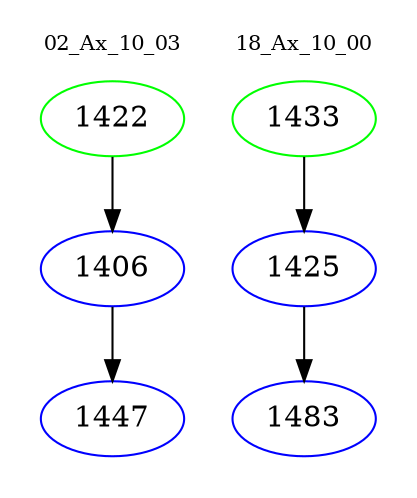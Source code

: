 digraph{
subgraph cluster_0 {
color = white
label = "02_Ax_10_03";
fontsize=10;
T0_1422 [label="1422", color="green"]
T0_1422 -> T0_1406 [color="black"]
T0_1406 [label="1406", color="blue"]
T0_1406 -> T0_1447 [color="black"]
T0_1447 [label="1447", color="blue"]
}
subgraph cluster_1 {
color = white
label = "18_Ax_10_00";
fontsize=10;
T1_1433 [label="1433", color="green"]
T1_1433 -> T1_1425 [color="black"]
T1_1425 [label="1425", color="blue"]
T1_1425 -> T1_1483 [color="black"]
T1_1483 [label="1483", color="blue"]
}
}
